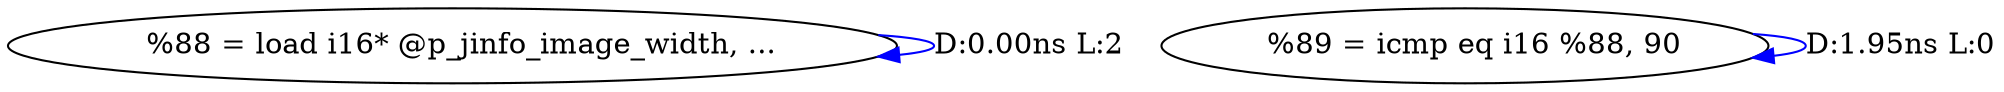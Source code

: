 digraph {
Node0x411ad70[label="  %88 = load i16* @p_jinfo_image_width, ..."];
Node0x411ad70 -> Node0x411ad70[label="D:0.00ns L:2",color=blue];
Node0x411aeb0[label="  %89 = icmp eq i16 %88, 90"];
Node0x411aeb0 -> Node0x411aeb0[label="D:1.95ns L:0",color=blue];
}
